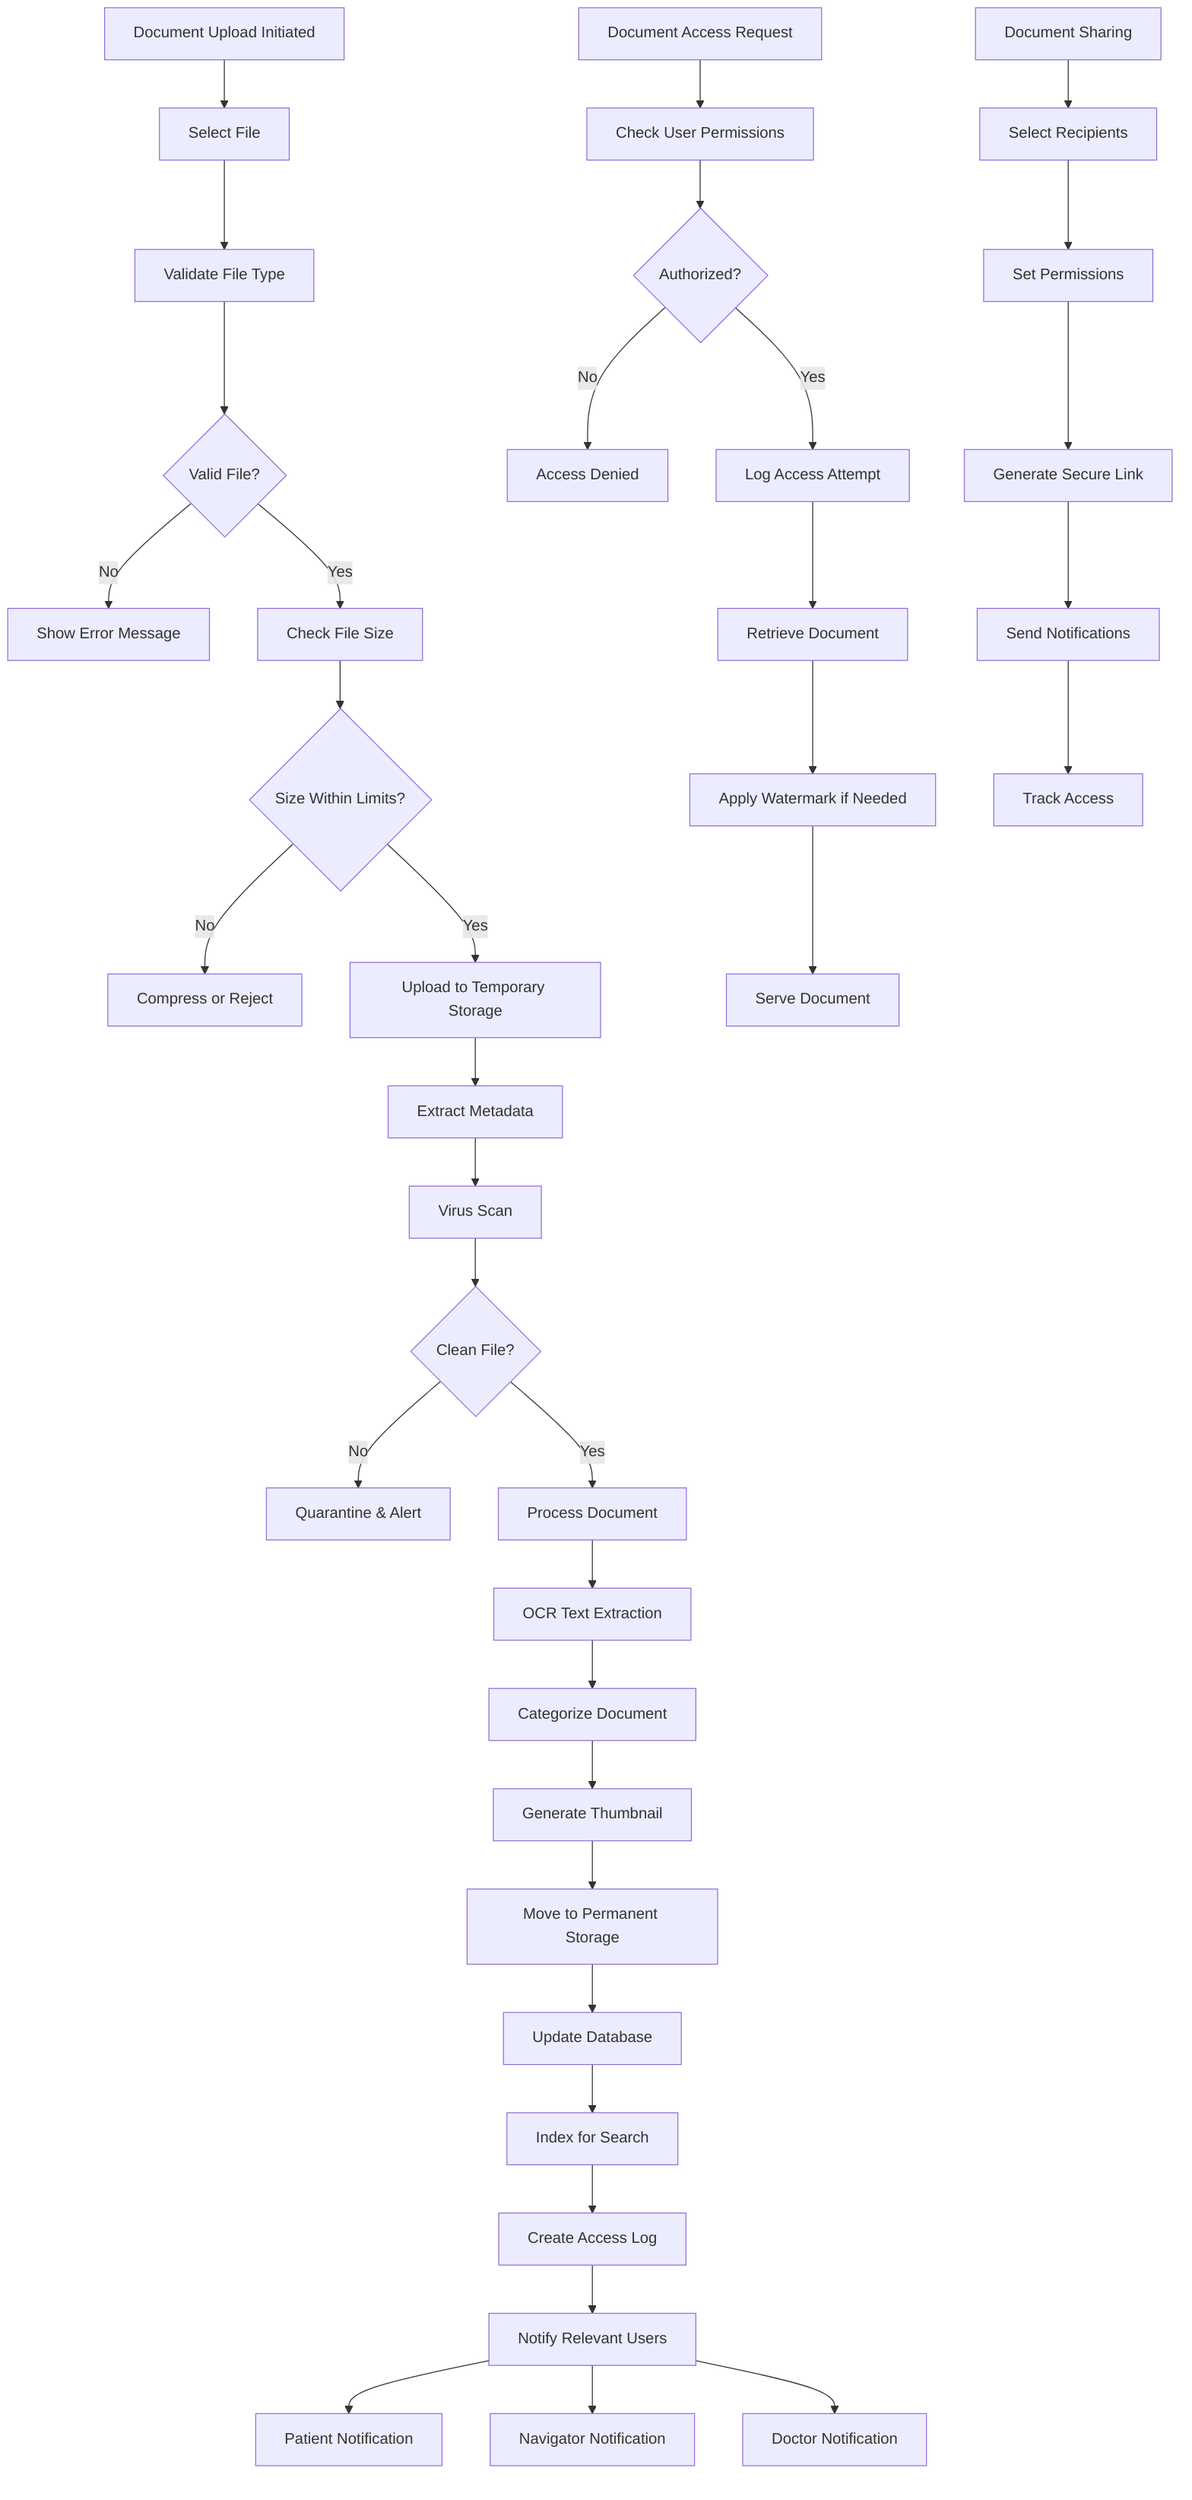 graph TD
    A["Document Upload Initiated"] --> B["Select File"]
    B --> C["Validate File Type"]
    C --> D{"Valid File?"}
    D -->|No| E["Show Error Message"]
    D -->|Yes| F["Check File Size"]
    
    F --> G{"Size Within Limits?"}
    G -->|No| H["Compress or Reject"]
    G -->|Yes| I["Upload to Temporary Storage"]
    
    I --> J["Extract Metadata"]
    J --> K["Virus Scan"]
    K --> L{"Clean File?"}
    L -->|No| M["Quarantine & Alert"]
    L -->|Yes| N["Process Document"]
    
    N --> O["OCR Text Extraction"]
    O --> P["Categorize Document"]
    P --> Q["Generate Thumbnail"]
    Q --> R["Move to Permanent Storage"]
    
    R --> S["Update Database"]
    S --> T["Index for Search"]
    T --> U["Create Access Log"]
    U --> V["Notify Relevant Users"]
    
    V --> W["Patient Notification"]
    V --> X["Navigator Notification"]
    V --> Y["Doctor Notification"]
    
    Z["Document Access Request"] --> AA["Check User Permissions"]
    AA --> BB{"Authorized?"}
    BB -->|No| CC["Access Denied"]
    BB -->|Yes| DD["Log Access Attempt"]
    DD --> EE["Retrieve Document"]
    EE --> FF["Apply Watermark if Needed"]
    FF --> GG["Serve Document"]
    
    HH["Document Sharing"] --> II["Select Recipients"]
    II --> JJ["Set Permissions"]
    JJ --> KK["Generate Secure Link"]
    KK --> LL["Send Notifications"]
    LL --> MM["Track Access"]